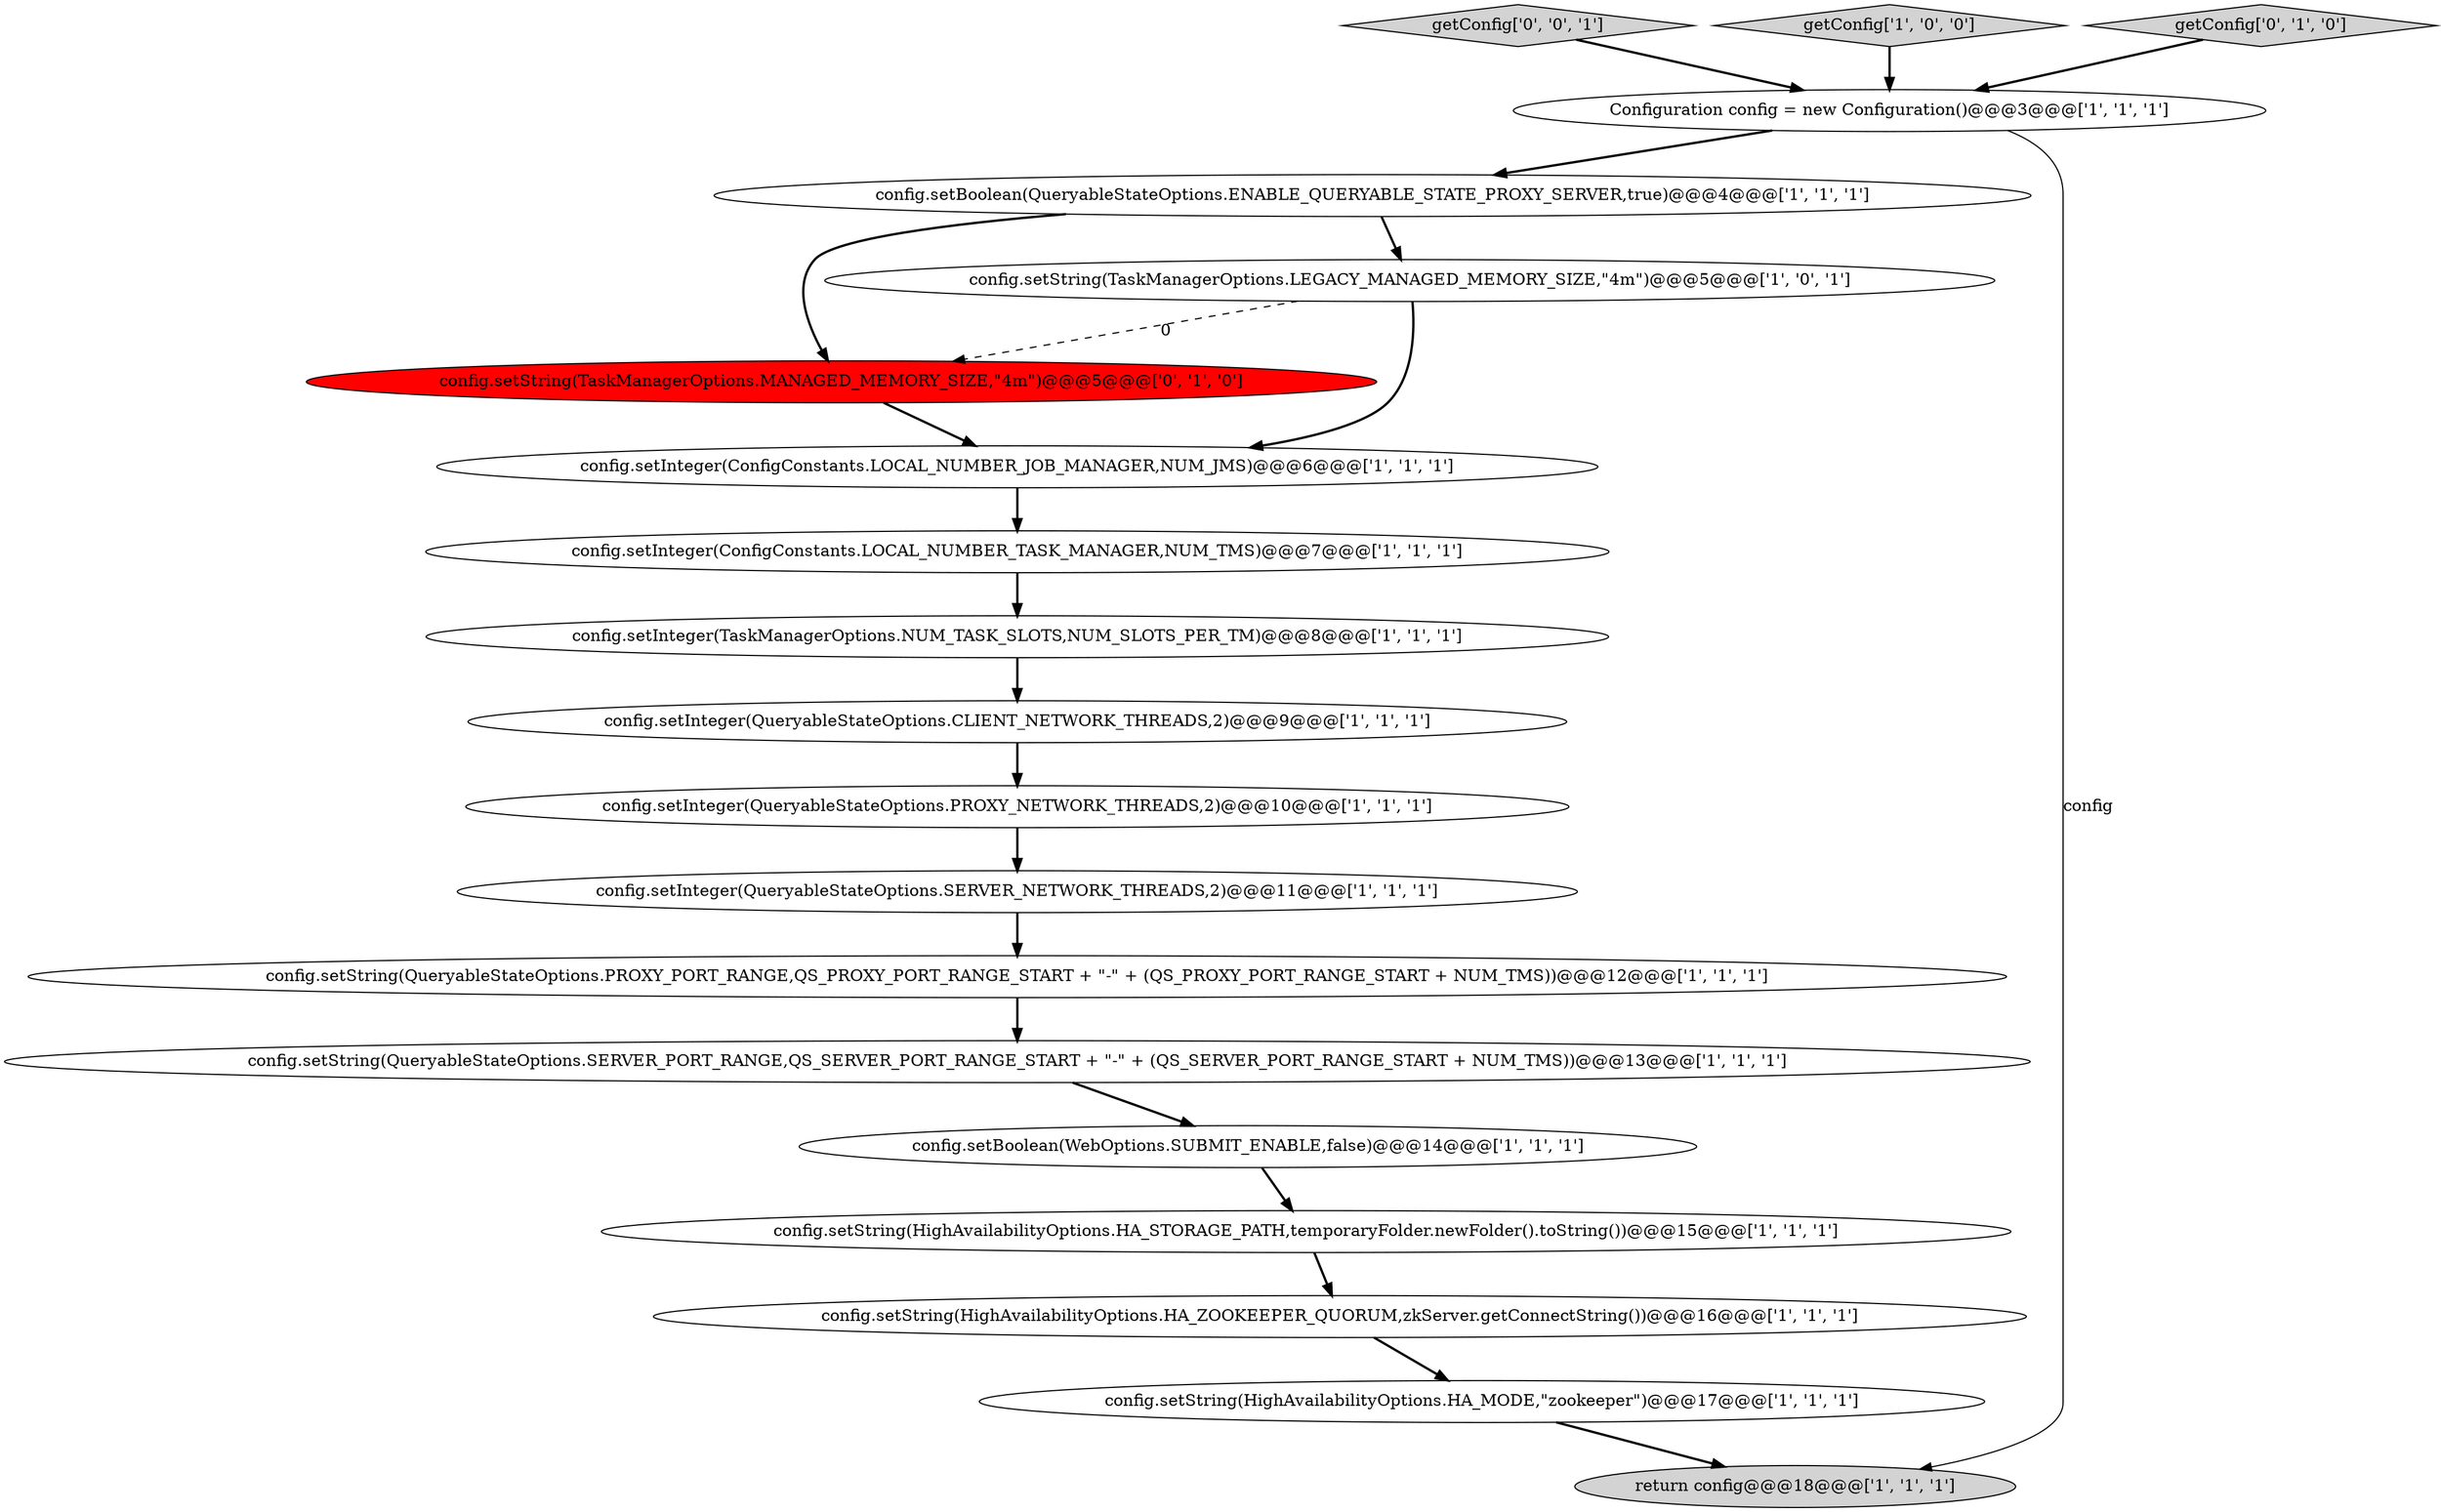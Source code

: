 digraph {
3 [style = filled, label = "config.setString(QueryableStateOptions.SERVER_PORT_RANGE,QS_SERVER_PORT_RANGE_START + \"-\" + (QS_SERVER_PORT_RANGE_START + NUM_TMS))@@@13@@@['1', '1', '1']", fillcolor = white, shape = ellipse image = "AAA0AAABBB1BBB"];
18 [style = filled, label = "config.setString(TaskManagerOptions.MANAGED_MEMORY_SIZE,\"4m\")@@@5@@@['0', '1', '0']", fillcolor = red, shape = ellipse image = "AAA1AAABBB2BBB"];
13 [style = filled, label = "config.setString(HighAvailabilityOptions.HA_ZOOKEEPER_QUORUM,zkServer.getConnectString())@@@16@@@['1', '1', '1']", fillcolor = white, shape = ellipse image = "AAA0AAABBB1BBB"];
19 [style = filled, label = "getConfig['0', '0', '1']", fillcolor = lightgray, shape = diamond image = "AAA0AAABBB3BBB"];
2 [style = filled, label = "getConfig['1', '0', '0']", fillcolor = lightgray, shape = diamond image = "AAA0AAABBB1BBB"];
9 [style = filled, label = "Configuration config = new Configuration()@@@3@@@['1', '1', '1']", fillcolor = white, shape = ellipse image = "AAA0AAABBB1BBB"];
7 [style = filled, label = "config.setString(HighAvailabilityOptions.HA_STORAGE_PATH,temporaryFolder.newFolder().toString())@@@15@@@['1', '1', '1']", fillcolor = white, shape = ellipse image = "AAA0AAABBB1BBB"];
8 [style = filled, label = "config.setInteger(QueryableStateOptions.CLIENT_NETWORK_THREADS,2)@@@9@@@['1', '1', '1']", fillcolor = white, shape = ellipse image = "AAA0AAABBB1BBB"];
11 [style = filled, label = "config.setInteger(TaskManagerOptions.NUM_TASK_SLOTS,NUM_SLOTS_PER_TM)@@@8@@@['1', '1', '1']", fillcolor = white, shape = ellipse image = "AAA0AAABBB1BBB"];
17 [style = filled, label = "getConfig['0', '1', '0']", fillcolor = lightgray, shape = diamond image = "AAA0AAABBB2BBB"];
4 [style = filled, label = "config.setBoolean(QueryableStateOptions.ENABLE_QUERYABLE_STATE_PROXY_SERVER,true)@@@4@@@['1', '1', '1']", fillcolor = white, shape = ellipse image = "AAA0AAABBB1BBB"];
10 [style = filled, label = "config.setString(TaskManagerOptions.LEGACY_MANAGED_MEMORY_SIZE,\"4m\")@@@5@@@['1', '0', '1']", fillcolor = white, shape = ellipse image = "AAA0AAABBB1BBB"];
15 [style = filled, label = "config.setString(QueryableStateOptions.PROXY_PORT_RANGE,QS_PROXY_PORT_RANGE_START + \"-\" + (QS_PROXY_PORT_RANGE_START + NUM_TMS))@@@12@@@['1', '1', '1']", fillcolor = white, shape = ellipse image = "AAA0AAABBB1BBB"];
16 [style = filled, label = "return config@@@18@@@['1', '1', '1']", fillcolor = lightgray, shape = ellipse image = "AAA0AAABBB1BBB"];
14 [style = filled, label = "config.setInteger(ConfigConstants.LOCAL_NUMBER_JOB_MANAGER,NUM_JMS)@@@6@@@['1', '1', '1']", fillcolor = white, shape = ellipse image = "AAA0AAABBB1BBB"];
0 [style = filled, label = "config.setString(HighAvailabilityOptions.HA_MODE,\"zookeeper\")@@@17@@@['1', '1', '1']", fillcolor = white, shape = ellipse image = "AAA0AAABBB1BBB"];
1 [style = filled, label = "config.setBoolean(WebOptions.SUBMIT_ENABLE,false)@@@14@@@['1', '1', '1']", fillcolor = white, shape = ellipse image = "AAA0AAABBB1BBB"];
5 [style = filled, label = "config.setInteger(QueryableStateOptions.PROXY_NETWORK_THREADS,2)@@@10@@@['1', '1', '1']", fillcolor = white, shape = ellipse image = "AAA0AAABBB1BBB"];
12 [style = filled, label = "config.setInteger(QueryableStateOptions.SERVER_NETWORK_THREADS,2)@@@11@@@['1', '1', '1']", fillcolor = white, shape = ellipse image = "AAA0AAABBB1BBB"];
6 [style = filled, label = "config.setInteger(ConfigConstants.LOCAL_NUMBER_TASK_MANAGER,NUM_TMS)@@@7@@@['1', '1', '1']", fillcolor = white, shape = ellipse image = "AAA0AAABBB1BBB"];
7->13 [style = bold, label=""];
4->10 [style = bold, label=""];
0->16 [style = bold, label=""];
3->1 [style = bold, label=""];
10->14 [style = bold, label=""];
9->16 [style = solid, label="config"];
17->9 [style = bold, label=""];
9->4 [style = bold, label=""];
12->15 [style = bold, label=""];
4->18 [style = bold, label=""];
2->9 [style = bold, label=""];
15->3 [style = bold, label=""];
1->7 [style = bold, label=""];
8->5 [style = bold, label=""];
5->12 [style = bold, label=""];
19->9 [style = bold, label=""];
6->11 [style = bold, label=""];
11->8 [style = bold, label=""];
18->14 [style = bold, label=""];
14->6 [style = bold, label=""];
10->18 [style = dashed, label="0"];
13->0 [style = bold, label=""];
}
